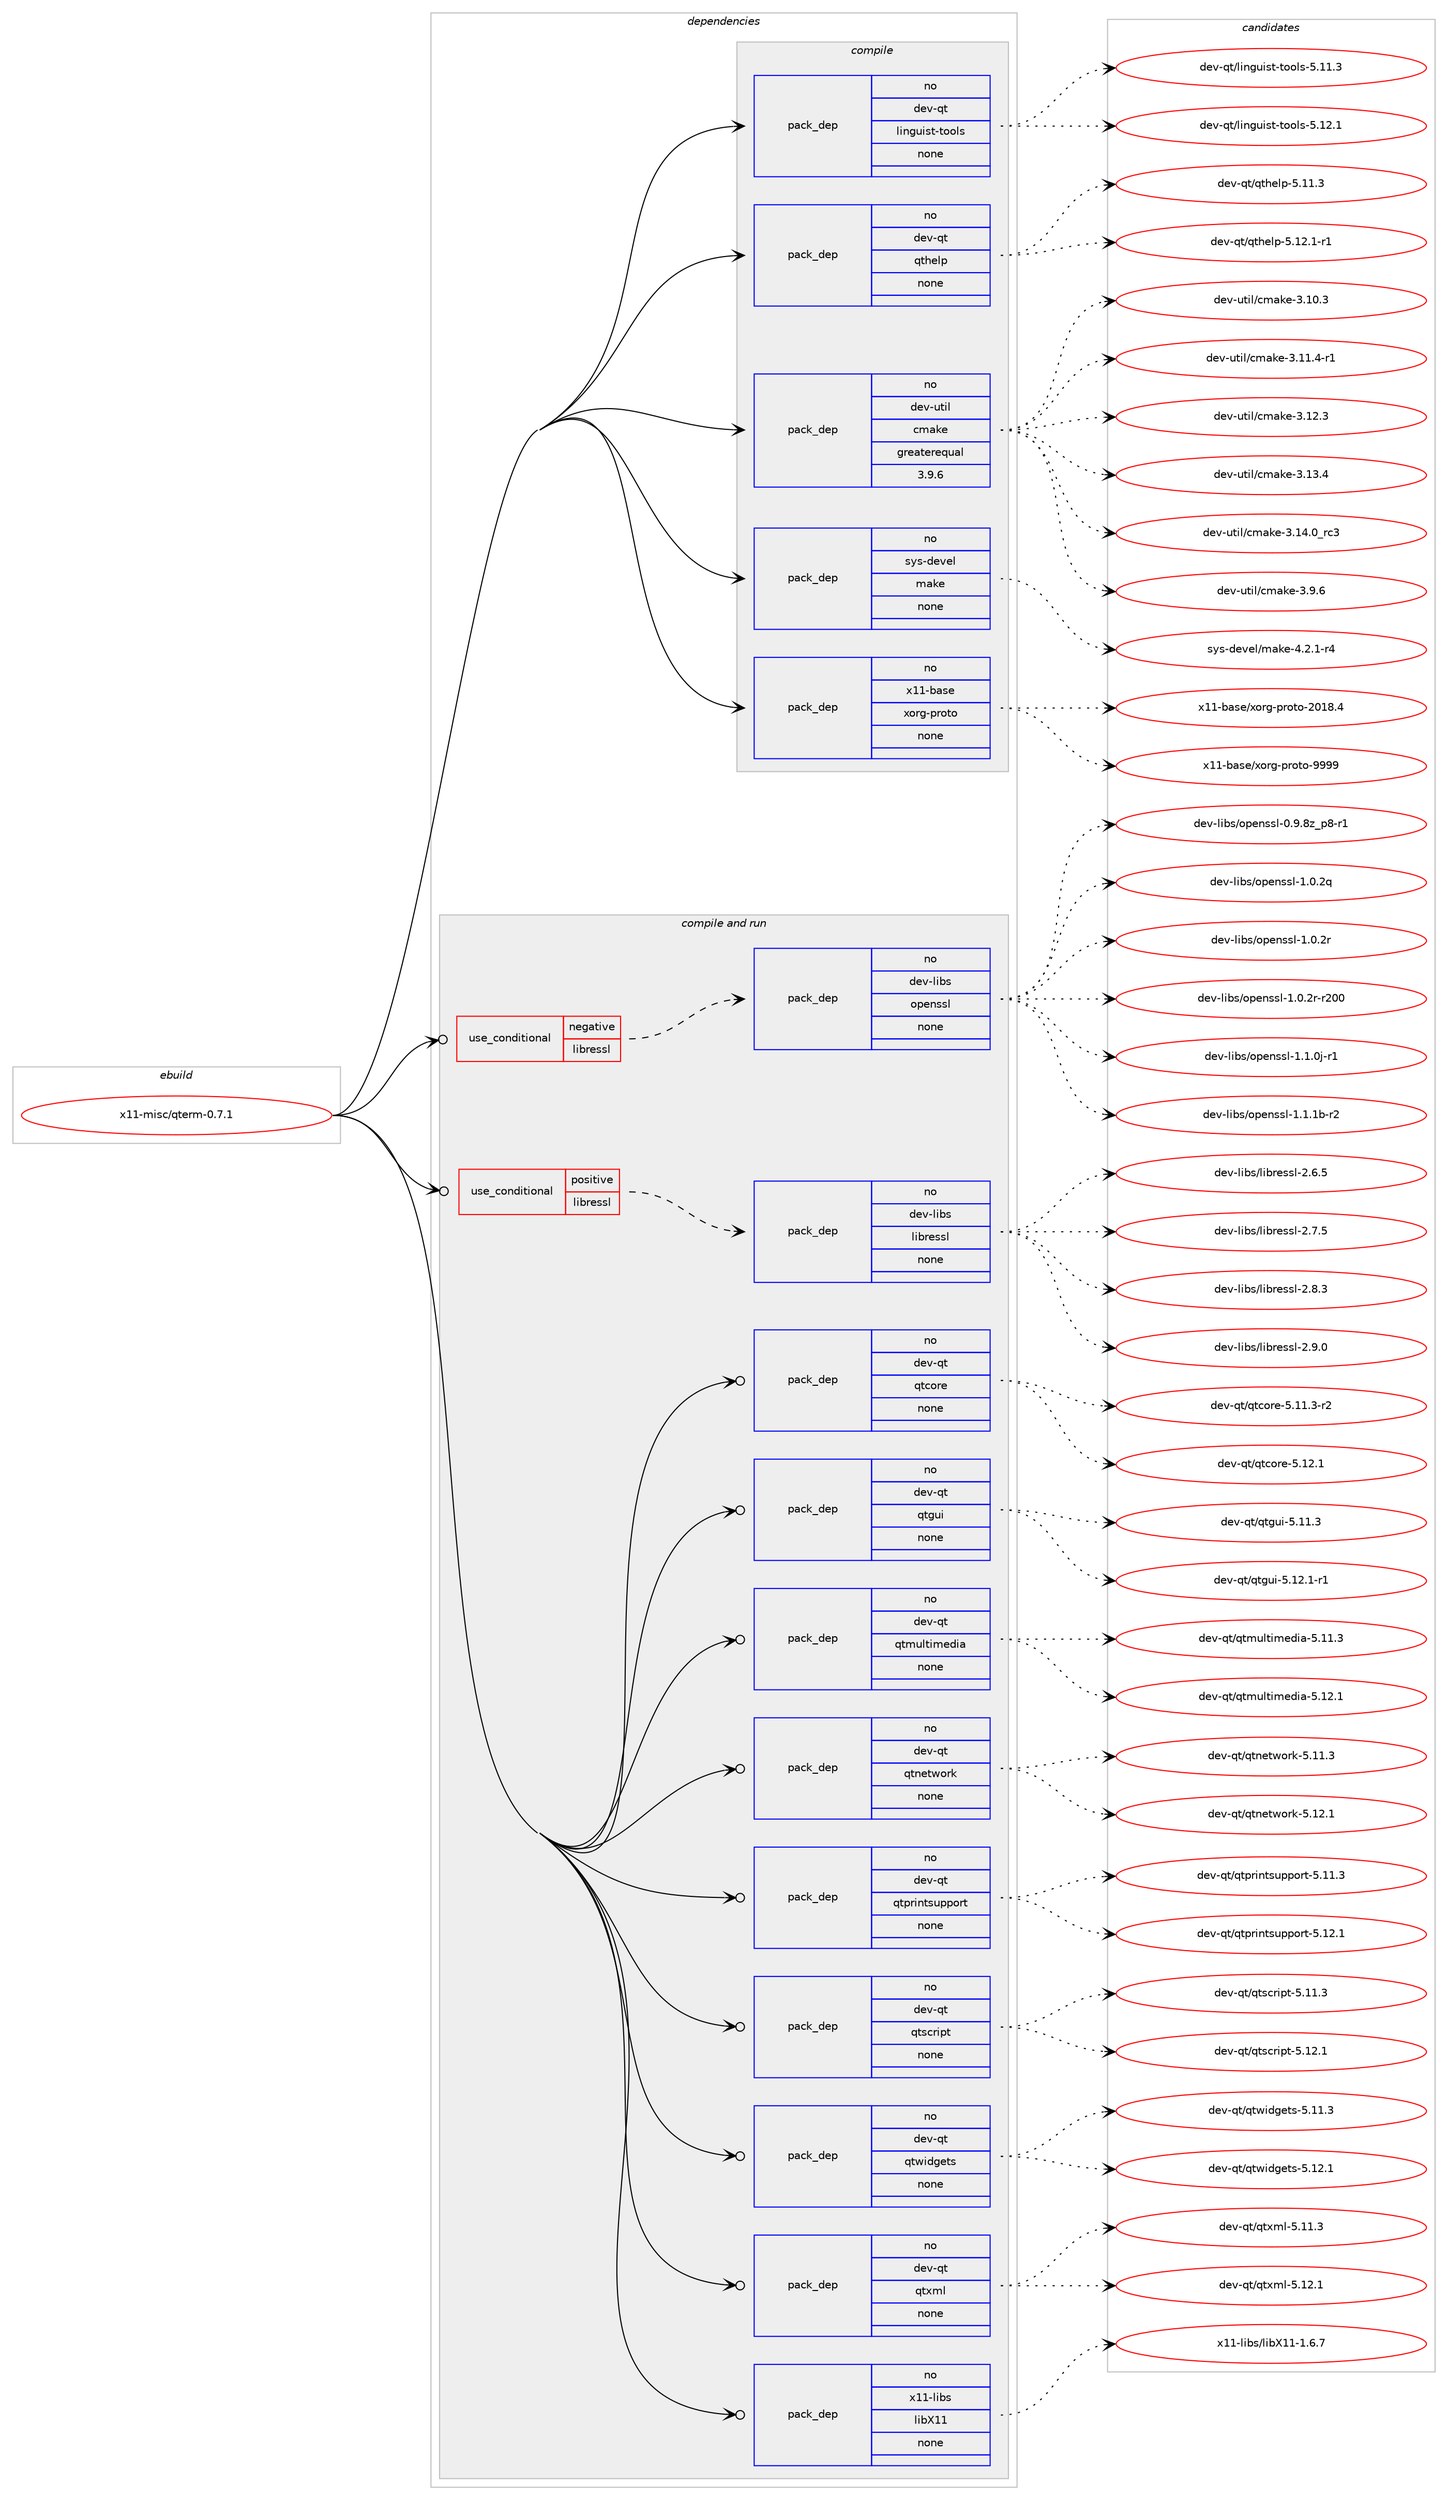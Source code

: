 digraph prolog {

# *************
# Graph options
# *************

newrank=true;
concentrate=true;
compound=true;
graph [rankdir=LR,fontname=Helvetica,fontsize=10,ranksep=1.5];#, ranksep=2.5, nodesep=0.2];
edge  [arrowhead=vee];
node  [fontname=Helvetica,fontsize=10];

# **********
# The ebuild
# **********

subgraph cluster_leftcol {
color=gray;
rank=same;
label=<<i>ebuild</i>>;
id [label="x11-misc/qterm-0.7.1", color=red, width=4, href="../x11-misc/qterm-0.7.1.svg"];
}

# ****************
# The dependencies
# ****************

subgraph cluster_midcol {
color=gray;
label=<<i>dependencies</i>>;
subgraph cluster_compile {
fillcolor="#eeeeee";
style=filled;
label=<<i>compile</i>>;
subgraph pack1267718 {
dependency1764033 [label=<<TABLE BORDER="0" CELLBORDER="1" CELLSPACING="0" CELLPADDING="4" WIDTH="220"><TR><TD ROWSPAN="6" CELLPADDING="30">pack_dep</TD></TR><TR><TD WIDTH="110">no</TD></TR><TR><TD>dev-qt</TD></TR><TR><TD>linguist-tools</TD></TR><TR><TD>none</TD></TR><TR><TD></TD></TR></TABLE>>, shape=none, color=blue];
}
id:e -> dependency1764033:w [weight=20,style="solid",arrowhead="vee"];
subgraph pack1267719 {
dependency1764034 [label=<<TABLE BORDER="0" CELLBORDER="1" CELLSPACING="0" CELLPADDING="4" WIDTH="220"><TR><TD ROWSPAN="6" CELLPADDING="30">pack_dep</TD></TR><TR><TD WIDTH="110">no</TD></TR><TR><TD>dev-qt</TD></TR><TR><TD>qthelp</TD></TR><TR><TD>none</TD></TR><TR><TD></TD></TR></TABLE>>, shape=none, color=blue];
}
id:e -> dependency1764034:w [weight=20,style="solid",arrowhead="vee"];
subgraph pack1267720 {
dependency1764035 [label=<<TABLE BORDER="0" CELLBORDER="1" CELLSPACING="0" CELLPADDING="4" WIDTH="220"><TR><TD ROWSPAN="6" CELLPADDING="30">pack_dep</TD></TR><TR><TD WIDTH="110">no</TD></TR><TR><TD>dev-util</TD></TR><TR><TD>cmake</TD></TR><TR><TD>greaterequal</TD></TR><TR><TD>3.9.6</TD></TR></TABLE>>, shape=none, color=blue];
}
id:e -> dependency1764035:w [weight=20,style="solid",arrowhead="vee"];
subgraph pack1267721 {
dependency1764036 [label=<<TABLE BORDER="0" CELLBORDER="1" CELLSPACING="0" CELLPADDING="4" WIDTH="220"><TR><TD ROWSPAN="6" CELLPADDING="30">pack_dep</TD></TR><TR><TD WIDTH="110">no</TD></TR><TR><TD>sys-devel</TD></TR><TR><TD>make</TD></TR><TR><TD>none</TD></TR><TR><TD></TD></TR></TABLE>>, shape=none, color=blue];
}
id:e -> dependency1764036:w [weight=20,style="solid",arrowhead="vee"];
subgraph pack1267722 {
dependency1764037 [label=<<TABLE BORDER="0" CELLBORDER="1" CELLSPACING="0" CELLPADDING="4" WIDTH="220"><TR><TD ROWSPAN="6" CELLPADDING="30">pack_dep</TD></TR><TR><TD WIDTH="110">no</TD></TR><TR><TD>x11-base</TD></TR><TR><TD>xorg-proto</TD></TR><TR><TD>none</TD></TR><TR><TD></TD></TR></TABLE>>, shape=none, color=blue];
}
id:e -> dependency1764037:w [weight=20,style="solid",arrowhead="vee"];
}
subgraph cluster_compileandrun {
fillcolor="#eeeeee";
style=filled;
label=<<i>compile and run</i>>;
subgraph cond466603 {
dependency1764038 [label=<<TABLE BORDER="0" CELLBORDER="1" CELLSPACING="0" CELLPADDING="4"><TR><TD ROWSPAN="3" CELLPADDING="10">use_conditional</TD></TR><TR><TD>negative</TD></TR><TR><TD>libressl</TD></TR></TABLE>>, shape=none, color=red];
subgraph pack1267723 {
dependency1764039 [label=<<TABLE BORDER="0" CELLBORDER="1" CELLSPACING="0" CELLPADDING="4" WIDTH="220"><TR><TD ROWSPAN="6" CELLPADDING="30">pack_dep</TD></TR><TR><TD WIDTH="110">no</TD></TR><TR><TD>dev-libs</TD></TR><TR><TD>openssl</TD></TR><TR><TD>none</TD></TR><TR><TD></TD></TR></TABLE>>, shape=none, color=blue];
}
dependency1764038:e -> dependency1764039:w [weight=20,style="dashed",arrowhead="vee"];
}
id:e -> dependency1764038:w [weight=20,style="solid",arrowhead="odotvee"];
subgraph cond466604 {
dependency1764040 [label=<<TABLE BORDER="0" CELLBORDER="1" CELLSPACING="0" CELLPADDING="4"><TR><TD ROWSPAN="3" CELLPADDING="10">use_conditional</TD></TR><TR><TD>positive</TD></TR><TR><TD>libressl</TD></TR></TABLE>>, shape=none, color=red];
subgraph pack1267724 {
dependency1764041 [label=<<TABLE BORDER="0" CELLBORDER="1" CELLSPACING="0" CELLPADDING="4" WIDTH="220"><TR><TD ROWSPAN="6" CELLPADDING="30">pack_dep</TD></TR><TR><TD WIDTH="110">no</TD></TR><TR><TD>dev-libs</TD></TR><TR><TD>libressl</TD></TR><TR><TD>none</TD></TR><TR><TD></TD></TR></TABLE>>, shape=none, color=blue];
}
dependency1764040:e -> dependency1764041:w [weight=20,style="dashed",arrowhead="vee"];
}
id:e -> dependency1764040:w [weight=20,style="solid",arrowhead="odotvee"];
subgraph pack1267725 {
dependency1764042 [label=<<TABLE BORDER="0" CELLBORDER="1" CELLSPACING="0" CELLPADDING="4" WIDTH="220"><TR><TD ROWSPAN="6" CELLPADDING="30">pack_dep</TD></TR><TR><TD WIDTH="110">no</TD></TR><TR><TD>dev-qt</TD></TR><TR><TD>qtcore</TD></TR><TR><TD>none</TD></TR><TR><TD></TD></TR></TABLE>>, shape=none, color=blue];
}
id:e -> dependency1764042:w [weight=20,style="solid",arrowhead="odotvee"];
subgraph pack1267726 {
dependency1764043 [label=<<TABLE BORDER="0" CELLBORDER="1" CELLSPACING="0" CELLPADDING="4" WIDTH="220"><TR><TD ROWSPAN="6" CELLPADDING="30">pack_dep</TD></TR><TR><TD WIDTH="110">no</TD></TR><TR><TD>dev-qt</TD></TR><TR><TD>qtgui</TD></TR><TR><TD>none</TD></TR><TR><TD></TD></TR></TABLE>>, shape=none, color=blue];
}
id:e -> dependency1764043:w [weight=20,style="solid",arrowhead="odotvee"];
subgraph pack1267727 {
dependency1764044 [label=<<TABLE BORDER="0" CELLBORDER="1" CELLSPACING="0" CELLPADDING="4" WIDTH="220"><TR><TD ROWSPAN="6" CELLPADDING="30">pack_dep</TD></TR><TR><TD WIDTH="110">no</TD></TR><TR><TD>dev-qt</TD></TR><TR><TD>qtmultimedia</TD></TR><TR><TD>none</TD></TR><TR><TD></TD></TR></TABLE>>, shape=none, color=blue];
}
id:e -> dependency1764044:w [weight=20,style="solid",arrowhead="odotvee"];
subgraph pack1267728 {
dependency1764045 [label=<<TABLE BORDER="0" CELLBORDER="1" CELLSPACING="0" CELLPADDING="4" WIDTH="220"><TR><TD ROWSPAN="6" CELLPADDING="30">pack_dep</TD></TR><TR><TD WIDTH="110">no</TD></TR><TR><TD>dev-qt</TD></TR><TR><TD>qtnetwork</TD></TR><TR><TD>none</TD></TR><TR><TD></TD></TR></TABLE>>, shape=none, color=blue];
}
id:e -> dependency1764045:w [weight=20,style="solid",arrowhead="odotvee"];
subgraph pack1267729 {
dependency1764046 [label=<<TABLE BORDER="0" CELLBORDER="1" CELLSPACING="0" CELLPADDING="4" WIDTH="220"><TR><TD ROWSPAN="6" CELLPADDING="30">pack_dep</TD></TR><TR><TD WIDTH="110">no</TD></TR><TR><TD>dev-qt</TD></TR><TR><TD>qtprintsupport</TD></TR><TR><TD>none</TD></TR><TR><TD></TD></TR></TABLE>>, shape=none, color=blue];
}
id:e -> dependency1764046:w [weight=20,style="solid",arrowhead="odotvee"];
subgraph pack1267730 {
dependency1764047 [label=<<TABLE BORDER="0" CELLBORDER="1" CELLSPACING="0" CELLPADDING="4" WIDTH="220"><TR><TD ROWSPAN="6" CELLPADDING="30">pack_dep</TD></TR><TR><TD WIDTH="110">no</TD></TR><TR><TD>dev-qt</TD></TR><TR><TD>qtscript</TD></TR><TR><TD>none</TD></TR><TR><TD></TD></TR></TABLE>>, shape=none, color=blue];
}
id:e -> dependency1764047:w [weight=20,style="solid",arrowhead="odotvee"];
subgraph pack1267731 {
dependency1764048 [label=<<TABLE BORDER="0" CELLBORDER="1" CELLSPACING="0" CELLPADDING="4" WIDTH="220"><TR><TD ROWSPAN="6" CELLPADDING="30">pack_dep</TD></TR><TR><TD WIDTH="110">no</TD></TR><TR><TD>dev-qt</TD></TR><TR><TD>qtwidgets</TD></TR><TR><TD>none</TD></TR><TR><TD></TD></TR></TABLE>>, shape=none, color=blue];
}
id:e -> dependency1764048:w [weight=20,style="solid",arrowhead="odotvee"];
subgraph pack1267732 {
dependency1764049 [label=<<TABLE BORDER="0" CELLBORDER="1" CELLSPACING="0" CELLPADDING="4" WIDTH="220"><TR><TD ROWSPAN="6" CELLPADDING="30">pack_dep</TD></TR><TR><TD WIDTH="110">no</TD></TR><TR><TD>dev-qt</TD></TR><TR><TD>qtxml</TD></TR><TR><TD>none</TD></TR><TR><TD></TD></TR></TABLE>>, shape=none, color=blue];
}
id:e -> dependency1764049:w [weight=20,style="solid",arrowhead="odotvee"];
subgraph pack1267733 {
dependency1764050 [label=<<TABLE BORDER="0" CELLBORDER="1" CELLSPACING="0" CELLPADDING="4" WIDTH="220"><TR><TD ROWSPAN="6" CELLPADDING="30">pack_dep</TD></TR><TR><TD WIDTH="110">no</TD></TR><TR><TD>x11-libs</TD></TR><TR><TD>libX11</TD></TR><TR><TD>none</TD></TR><TR><TD></TD></TR></TABLE>>, shape=none, color=blue];
}
id:e -> dependency1764050:w [weight=20,style="solid",arrowhead="odotvee"];
}
subgraph cluster_run {
fillcolor="#eeeeee";
style=filled;
label=<<i>run</i>>;
}
}

# **************
# The candidates
# **************

subgraph cluster_choices {
rank=same;
color=gray;
label=<<i>candidates</i>>;

subgraph choice1267718 {
color=black;
nodesep=1;
choice10010111845113116471081051101031171051151164511611111110811545534649494651 [label="dev-qt/linguist-tools-5.11.3", color=red, width=4,href="../dev-qt/linguist-tools-5.11.3.svg"];
choice10010111845113116471081051101031171051151164511611111110811545534649504649 [label="dev-qt/linguist-tools-5.12.1", color=red, width=4,href="../dev-qt/linguist-tools-5.12.1.svg"];
dependency1764033:e -> choice10010111845113116471081051101031171051151164511611111110811545534649494651:w [style=dotted,weight="100"];
dependency1764033:e -> choice10010111845113116471081051101031171051151164511611111110811545534649504649:w [style=dotted,weight="100"];
}
subgraph choice1267719 {
color=black;
nodesep=1;
choice100101118451131164711311610410110811245534649494651 [label="dev-qt/qthelp-5.11.3", color=red, width=4,href="../dev-qt/qthelp-5.11.3.svg"];
choice1001011184511311647113116104101108112455346495046494511449 [label="dev-qt/qthelp-5.12.1-r1", color=red, width=4,href="../dev-qt/qthelp-5.12.1-r1.svg"];
dependency1764034:e -> choice100101118451131164711311610410110811245534649494651:w [style=dotted,weight="100"];
dependency1764034:e -> choice1001011184511311647113116104101108112455346495046494511449:w [style=dotted,weight="100"];
}
subgraph choice1267720 {
color=black;
nodesep=1;
choice1001011184511711610510847991099710710145514649484651 [label="dev-util/cmake-3.10.3", color=red, width=4,href="../dev-util/cmake-3.10.3.svg"];
choice10010111845117116105108479910997107101455146494946524511449 [label="dev-util/cmake-3.11.4-r1", color=red, width=4,href="../dev-util/cmake-3.11.4-r1.svg"];
choice1001011184511711610510847991099710710145514649504651 [label="dev-util/cmake-3.12.3", color=red, width=4,href="../dev-util/cmake-3.12.3.svg"];
choice1001011184511711610510847991099710710145514649514652 [label="dev-util/cmake-3.13.4", color=red, width=4,href="../dev-util/cmake-3.13.4.svg"];
choice1001011184511711610510847991099710710145514649524648951149951 [label="dev-util/cmake-3.14.0_rc3", color=red, width=4,href="../dev-util/cmake-3.14.0_rc3.svg"];
choice10010111845117116105108479910997107101455146574654 [label="dev-util/cmake-3.9.6", color=red, width=4,href="../dev-util/cmake-3.9.6.svg"];
dependency1764035:e -> choice1001011184511711610510847991099710710145514649484651:w [style=dotted,weight="100"];
dependency1764035:e -> choice10010111845117116105108479910997107101455146494946524511449:w [style=dotted,weight="100"];
dependency1764035:e -> choice1001011184511711610510847991099710710145514649504651:w [style=dotted,weight="100"];
dependency1764035:e -> choice1001011184511711610510847991099710710145514649514652:w [style=dotted,weight="100"];
dependency1764035:e -> choice1001011184511711610510847991099710710145514649524648951149951:w [style=dotted,weight="100"];
dependency1764035:e -> choice10010111845117116105108479910997107101455146574654:w [style=dotted,weight="100"];
}
subgraph choice1267721 {
color=black;
nodesep=1;
choice1151211154510010111810110847109971071014552465046494511452 [label="sys-devel/make-4.2.1-r4", color=red, width=4,href="../sys-devel/make-4.2.1-r4.svg"];
dependency1764036:e -> choice1151211154510010111810110847109971071014552465046494511452:w [style=dotted,weight="100"];
}
subgraph choice1267722 {
color=black;
nodesep=1;
choice1204949459897115101471201111141034511211411111611145504849564652 [label="x11-base/xorg-proto-2018.4", color=red, width=4,href="../x11-base/xorg-proto-2018.4.svg"];
choice120494945989711510147120111114103451121141111161114557575757 [label="x11-base/xorg-proto-9999", color=red, width=4,href="../x11-base/xorg-proto-9999.svg"];
dependency1764037:e -> choice1204949459897115101471201111141034511211411111611145504849564652:w [style=dotted,weight="100"];
dependency1764037:e -> choice120494945989711510147120111114103451121141111161114557575757:w [style=dotted,weight="100"];
}
subgraph choice1267723 {
color=black;
nodesep=1;
choice10010111845108105981154711111210111011511510845484657465612295112564511449 [label="dev-libs/openssl-0.9.8z_p8-r1", color=red, width=4,href="../dev-libs/openssl-0.9.8z_p8-r1.svg"];
choice100101118451081059811547111112101110115115108454946484650113 [label="dev-libs/openssl-1.0.2q", color=red, width=4,href="../dev-libs/openssl-1.0.2q.svg"];
choice100101118451081059811547111112101110115115108454946484650114 [label="dev-libs/openssl-1.0.2r", color=red, width=4,href="../dev-libs/openssl-1.0.2r.svg"];
choice10010111845108105981154711111210111011511510845494648465011445114504848 [label="dev-libs/openssl-1.0.2r-r200", color=red, width=4,href="../dev-libs/openssl-1.0.2r-r200.svg"];
choice1001011184510810598115471111121011101151151084549464946481064511449 [label="dev-libs/openssl-1.1.0j-r1", color=red, width=4,href="../dev-libs/openssl-1.1.0j-r1.svg"];
choice100101118451081059811547111112101110115115108454946494649984511450 [label="dev-libs/openssl-1.1.1b-r2", color=red, width=4,href="../dev-libs/openssl-1.1.1b-r2.svg"];
dependency1764039:e -> choice10010111845108105981154711111210111011511510845484657465612295112564511449:w [style=dotted,weight="100"];
dependency1764039:e -> choice100101118451081059811547111112101110115115108454946484650113:w [style=dotted,weight="100"];
dependency1764039:e -> choice100101118451081059811547111112101110115115108454946484650114:w [style=dotted,weight="100"];
dependency1764039:e -> choice10010111845108105981154711111210111011511510845494648465011445114504848:w [style=dotted,weight="100"];
dependency1764039:e -> choice1001011184510810598115471111121011101151151084549464946481064511449:w [style=dotted,weight="100"];
dependency1764039:e -> choice100101118451081059811547111112101110115115108454946494649984511450:w [style=dotted,weight="100"];
}
subgraph choice1267724 {
color=black;
nodesep=1;
choice10010111845108105981154710810598114101115115108455046544653 [label="dev-libs/libressl-2.6.5", color=red, width=4,href="../dev-libs/libressl-2.6.5.svg"];
choice10010111845108105981154710810598114101115115108455046554653 [label="dev-libs/libressl-2.7.5", color=red, width=4,href="../dev-libs/libressl-2.7.5.svg"];
choice10010111845108105981154710810598114101115115108455046564651 [label="dev-libs/libressl-2.8.3", color=red, width=4,href="../dev-libs/libressl-2.8.3.svg"];
choice10010111845108105981154710810598114101115115108455046574648 [label="dev-libs/libressl-2.9.0", color=red, width=4,href="../dev-libs/libressl-2.9.0.svg"];
dependency1764041:e -> choice10010111845108105981154710810598114101115115108455046544653:w [style=dotted,weight="100"];
dependency1764041:e -> choice10010111845108105981154710810598114101115115108455046554653:w [style=dotted,weight="100"];
dependency1764041:e -> choice10010111845108105981154710810598114101115115108455046564651:w [style=dotted,weight="100"];
dependency1764041:e -> choice10010111845108105981154710810598114101115115108455046574648:w [style=dotted,weight="100"];
}
subgraph choice1267725 {
color=black;
nodesep=1;
choice100101118451131164711311699111114101455346494946514511450 [label="dev-qt/qtcore-5.11.3-r2", color=red, width=4,href="../dev-qt/qtcore-5.11.3-r2.svg"];
choice10010111845113116471131169911111410145534649504649 [label="dev-qt/qtcore-5.12.1", color=red, width=4,href="../dev-qt/qtcore-5.12.1.svg"];
dependency1764042:e -> choice100101118451131164711311699111114101455346494946514511450:w [style=dotted,weight="100"];
dependency1764042:e -> choice10010111845113116471131169911111410145534649504649:w [style=dotted,weight="100"];
}
subgraph choice1267726 {
color=black;
nodesep=1;
choice100101118451131164711311610311710545534649494651 [label="dev-qt/qtgui-5.11.3", color=red, width=4,href="../dev-qt/qtgui-5.11.3.svg"];
choice1001011184511311647113116103117105455346495046494511449 [label="dev-qt/qtgui-5.12.1-r1", color=red, width=4,href="../dev-qt/qtgui-5.12.1-r1.svg"];
dependency1764043:e -> choice100101118451131164711311610311710545534649494651:w [style=dotted,weight="100"];
dependency1764043:e -> choice1001011184511311647113116103117105455346495046494511449:w [style=dotted,weight="100"];
}
subgraph choice1267727 {
color=black;
nodesep=1;
choice10010111845113116471131161091171081161051091011001059745534649494651 [label="dev-qt/qtmultimedia-5.11.3", color=red, width=4,href="../dev-qt/qtmultimedia-5.11.3.svg"];
choice10010111845113116471131161091171081161051091011001059745534649504649 [label="dev-qt/qtmultimedia-5.12.1", color=red, width=4,href="../dev-qt/qtmultimedia-5.12.1.svg"];
dependency1764044:e -> choice10010111845113116471131161091171081161051091011001059745534649494651:w [style=dotted,weight="100"];
dependency1764044:e -> choice10010111845113116471131161091171081161051091011001059745534649504649:w [style=dotted,weight="100"];
}
subgraph choice1267728 {
color=black;
nodesep=1;
choice100101118451131164711311611010111611911111410745534649494651 [label="dev-qt/qtnetwork-5.11.3", color=red, width=4,href="../dev-qt/qtnetwork-5.11.3.svg"];
choice100101118451131164711311611010111611911111410745534649504649 [label="dev-qt/qtnetwork-5.12.1", color=red, width=4,href="../dev-qt/qtnetwork-5.12.1.svg"];
dependency1764045:e -> choice100101118451131164711311611010111611911111410745534649494651:w [style=dotted,weight="100"];
dependency1764045:e -> choice100101118451131164711311611010111611911111410745534649504649:w [style=dotted,weight="100"];
}
subgraph choice1267729 {
color=black;
nodesep=1;
choice100101118451131164711311611211410511011611511711211211111411645534649494651 [label="dev-qt/qtprintsupport-5.11.3", color=red, width=4,href="../dev-qt/qtprintsupport-5.11.3.svg"];
choice100101118451131164711311611211410511011611511711211211111411645534649504649 [label="dev-qt/qtprintsupport-5.12.1", color=red, width=4,href="../dev-qt/qtprintsupport-5.12.1.svg"];
dependency1764046:e -> choice100101118451131164711311611211410511011611511711211211111411645534649494651:w [style=dotted,weight="100"];
dependency1764046:e -> choice100101118451131164711311611211410511011611511711211211111411645534649504649:w [style=dotted,weight="100"];
}
subgraph choice1267730 {
color=black;
nodesep=1;
choice10010111845113116471131161159911410511211645534649494651 [label="dev-qt/qtscript-5.11.3", color=red, width=4,href="../dev-qt/qtscript-5.11.3.svg"];
choice10010111845113116471131161159911410511211645534649504649 [label="dev-qt/qtscript-5.12.1", color=red, width=4,href="../dev-qt/qtscript-5.12.1.svg"];
dependency1764047:e -> choice10010111845113116471131161159911410511211645534649494651:w [style=dotted,weight="100"];
dependency1764047:e -> choice10010111845113116471131161159911410511211645534649504649:w [style=dotted,weight="100"];
}
subgraph choice1267731 {
color=black;
nodesep=1;
choice100101118451131164711311611910510010310111611545534649494651 [label="dev-qt/qtwidgets-5.11.3", color=red, width=4,href="../dev-qt/qtwidgets-5.11.3.svg"];
choice100101118451131164711311611910510010310111611545534649504649 [label="dev-qt/qtwidgets-5.12.1", color=red, width=4,href="../dev-qt/qtwidgets-5.12.1.svg"];
dependency1764048:e -> choice100101118451131164711311611910510010310111611545534649494651:w [style=dotted,weight="100"];
dependency1764048:e -> choice100101118451131164711311611910510010310111611545534649504649:w [style=dotted,weight="100"];
}
subgraph choice1267732 {
color=black;
nodesep=1;
choice100101118451131164711311612010910845534649494651 [label="dev-qt/qtxml-5.11.3", color=red, width=4,href="../dev-qt/qtxml-5.11.3.svg"];
choice100101118451131164711311612010910845534649504649 [label="dev-qt/qtxml-5.12.1", color=red, width=4,href="../dev-qt/qtxml-5.12.1.svg"];
dependency1764049:e -> choice100101118451131164711311612010910845534649494651:w [style=dotted,weight="100"];
dependency1764049:e -> choice100101118451131164711311612010910845534649504649:w [style=dotted,weight="100"];
}
subgraph choice1267733 {
color=black;
nodesep=1;
choice120494945108105981154710810598884949454946544655 [label="x11-libs/libX11-1.6.7", color=red, width=4,href="../x11-libs/libX11-1.6.7.svg"];
dependency1764050:e -> choice120494945108105981154710810598884949454946544655:w [style=dotted,weight="100"];
}
}

}
